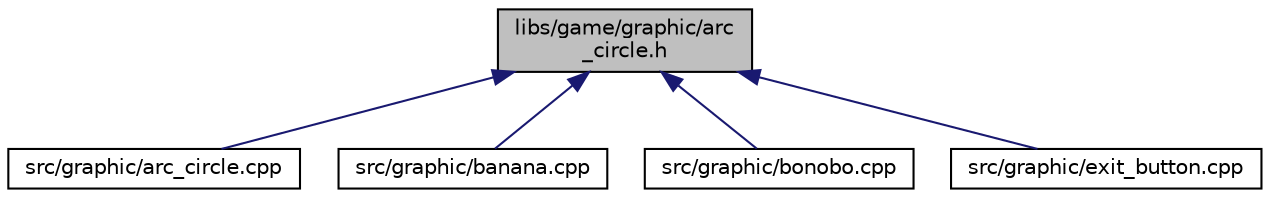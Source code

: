 digraph "libs/game/graphic/arc_circle.h"
{
 // LATEX_PDF_SIZE
  edge [fontname="Helvetica",fontsize="10",labelfontname="Helvetica",labelfontsize="10"];
  node [fontname="Helvetica",fontsize="10",shape=record];
  Node1 [label="libs/game/graphic/arc\l_circle.h",height=0.2,width=0.4,color="black", fillcolor="grey75", style="filled", fontcolor="black",tooltip="Représente un arc de cercle."];
  Node1 -> Node2 [dir="back",color="midnightblue",fontsize="10",style="solid"];
  Node2 [label="src/graphic/arc_circle.cpp",height=0.2,width=0.4,color="black", fillcolor="white", style="filled",URL="$arc__circle_8cpp.html",tooltip="Représente un arc de cercle."];
  Node1 -> Node3 [dir="back",color="midnightblue",fontsize="10",style="solid"];
  Node3 [label="src/graphic/banana.cpp",height=0.2,width=0.4,color="black", fillcolor="white", style="filled",URL="$banana_8cpp.html",tooltip="Représente une banane."];
  Node1 -> Node4 [dir="back",color="midnightblue",fontsize="10",style="solid"];
  Node4 [label="src/graphic/bonobo.cpp",height=0.2,width=0.4,color="black", fillcolor="white", style="filled",URL="$bonobo_8cpp.html",tooltip="Représente un bonobo."];
  Node1 -> Node5 [dir="back",color="midnightblue",fontsize="10",style="solid"];
  Node5 [label="src/graphic/exit_button.cpp",height=0.2,width=0.4,color="black", fillcolor="white", style="filled",URL="$exit__button_8cpp.html",tooltip="Représente un bouton de sortie."];
}
